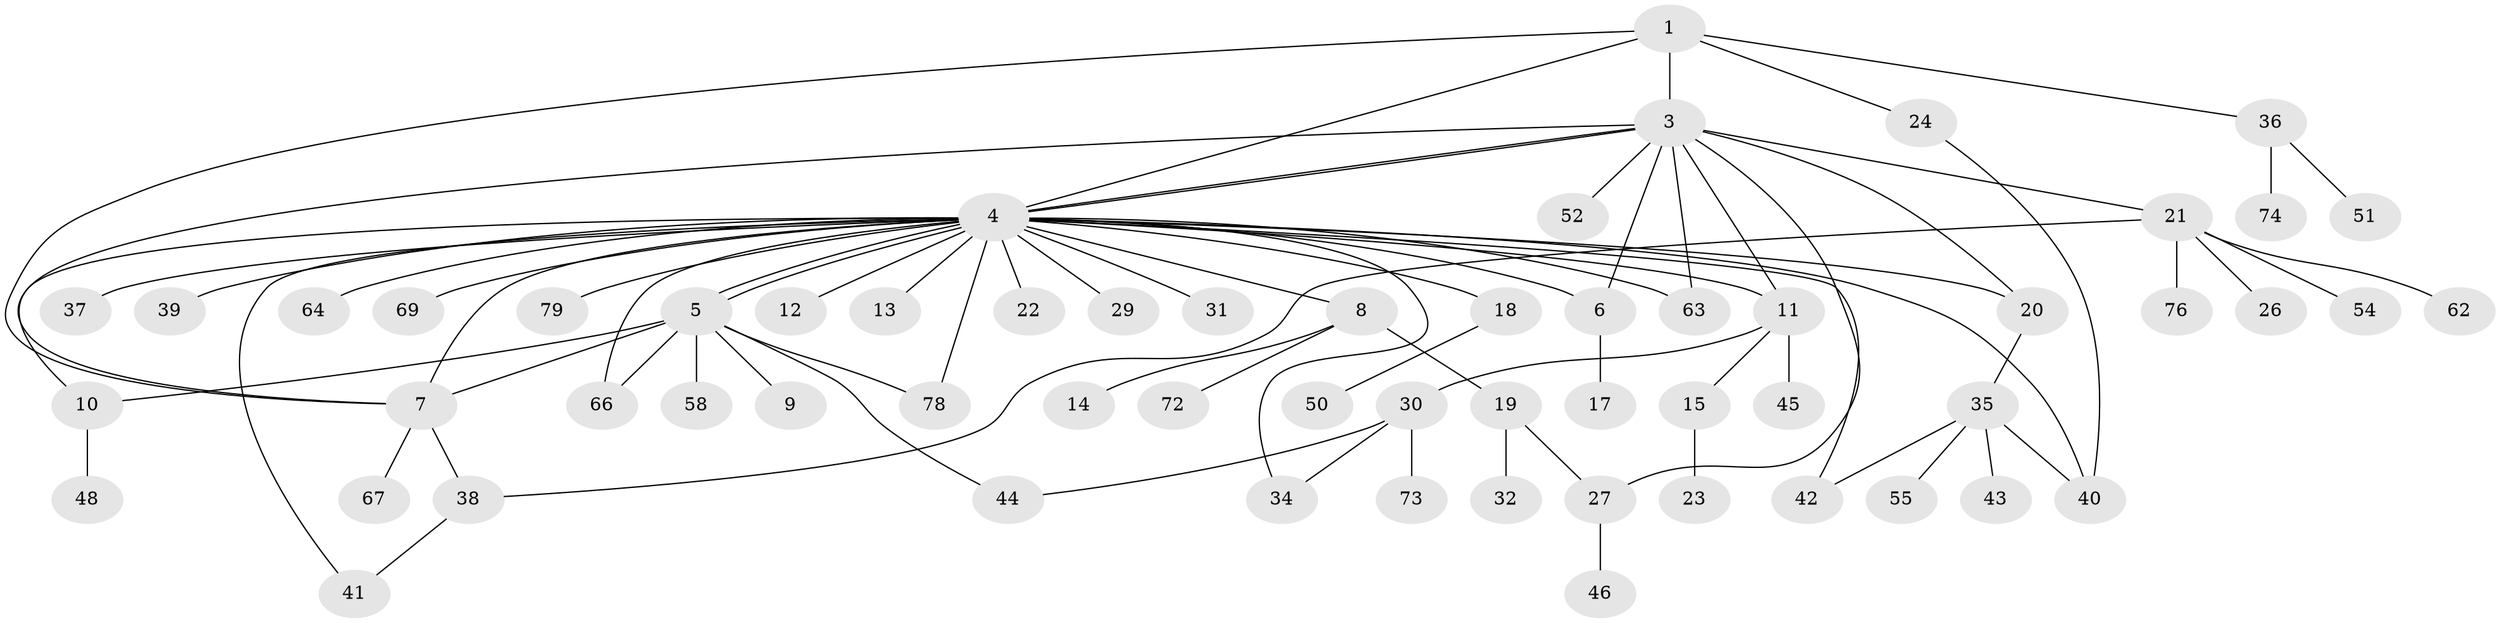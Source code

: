 // original degree distribution, {3: 0.1375, 4: 0.0875, 12: 0.0125, 28: 0.0125, 11: 0.0125, 6: 0.025, 5: 0.025, 1: 0.4875, 2: 0.1875, 7: 0.0125}
// Generated by graph-tools (version 1.1) at 2025/11/02/27/25 16:11:14]
// undirected, 60 vertices, 80 edges
graph export_dot {
graph [start="1"]
  node [color=gray90,style=filled];
  1 [super="+2"];
  3 [super="+80"];
  4 [super="+25"];
  5 [super="+16"];
  6;
  7 [super="+49"];
  8 [super="+57"];
  9;
  10 [super="+47"];
  11 [super="+68"];
  12;
  13;
  14;
  15;
  17;
  18 [super="+33"];
  19 [super="+53"];
  20;
  21 [super="+28"];
  22;
  23;
  24 [super="+77"];
  26;
  27 [super="+61"];
  29;
  30 [super="+71"];
  31;
  32;
  34;
  35 [super="+70"];
  36 [super="+56"];
  37;
  38 [super="+60"];
  39;
  40 [super="+59"];
  41;
  42;
  43;
  44 [super="+65"];
  45;
  46;
  48;
  50;
  51;
  52;
  54;
  55;
  58;
  62;
  63 [super="+75"];
  64;
  66;
  67;
  69;
  72;
  73;
  74;
  76;
  78;
  79;
  1 -- 3;
  1 -- 24;
  1 -- 4;
  1 -- 36;
  1 -- 7;
  3 -- 4;
  3 -- 4;
  3 -- 6;
  3 -- 7;
  3 -- 11;
  3 -- 20;
  3 -- 21;
  3 -- 27;
  3 -- 52;
  3 -- 63;
  4 -- 5 [weight=3];
  4 -- 5;
  4 -- 7;
  4 -- 8;
  4 -- 10;
  4 -- 11;
  4 -- 12;
  4 -- 13;
  4 -- 18;
  4 -- 20;
  4 -- 22;
  4 -- 29;
  4 -- 34;
  4 -- 37;
  4 -- 40;
  4 -- 41;
  4 -- 42;
  4 -- 63 [weight=2];
  4 -- 69;
  4 -- 78;
  4 -- 79;
  4 -- 64;
  4 -- 66;
  4 -- 6;
  4 -- 39;
  4 -- 31;
  5 -- 7;
  5 -- 9;
  5 -- 10;
  5 -- 44;
  5 -- 58;
  5 -- 66;
  5 -- 78;
  6 -- 17;
  7 -- 38;
  7 -- 67;
  8 -- 14;
  8 -- 19;
  8 -- 72;
  10 -- 48;
  11 -- 15;
  11 -- 30;
  11 -- 45;
  15 -- 23;
  18 -- 50;
  19 -- 32;
  19 -- 27;
  20 -- 35;
  21 -- 26;
  21 -- 76;
  21 -- 62;
  21 -- 38;
  21 -- 54;
  24 -- 40;
  27 -- 46;
  30 -- 34;
  30 -- 73;
  30 -- 44;
  35 -- 40;
  35 -- 43 [weight=2];
  35 -- 55;
  35 -- 42;
  36 -- 51;
  36 -- 74;
  38 -- 41;
}
